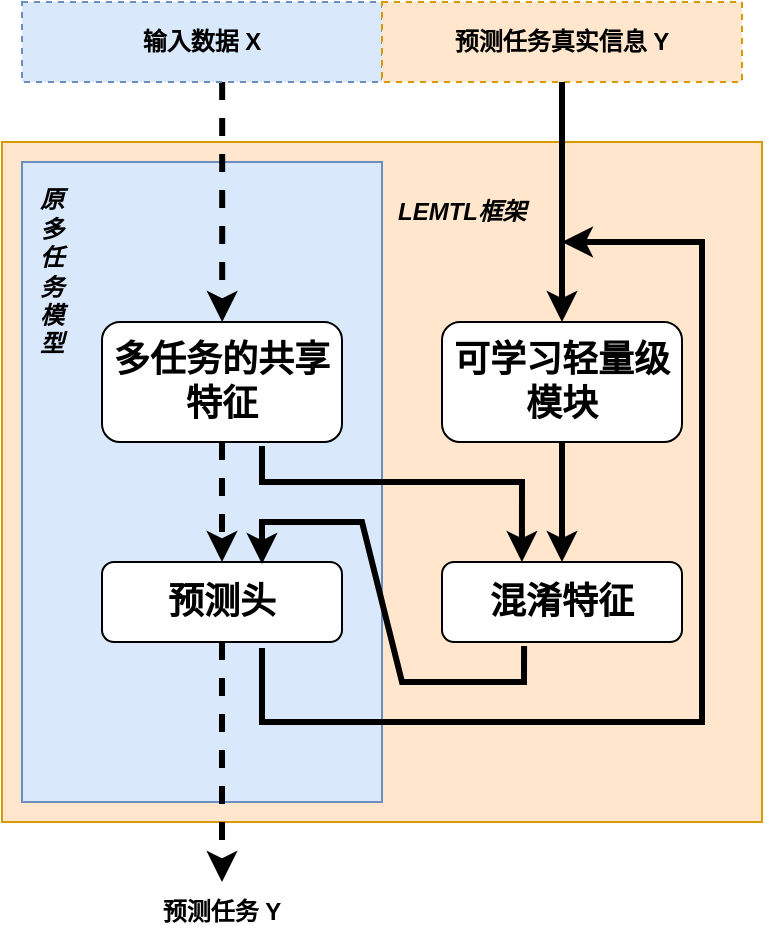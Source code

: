 <mxfile version="24.7.16">
  <diagram name="Page-1" id="u_PIz6emV0qA4rtQVPPR">
    <mxGraphModel dx="1434" dy="746" grid="1" gridSize="10" guides="1" tooltips="1" connect="1" arrows="1" fold="1" page="1" pageScale="1" pageWidth="827" pageHeight="1169" math="0" shadow="0">
      <root>
        <mxCell id="0" />
        <mxCell id="1" parent="0" />
        <mxCell id="fJKymjy_2eBl3symt3s9-21" value="" style="rounded=0;whiteSpace=wrap;html=1;fillColor=#ffe6cc;strokeColor=#d79b00;" parent="1" vertex="1">
          <mxGeometry x="150" y="150" width="380" height="340" as="geometry" />
        </mxCell>
        <mxCell id="fJKymjy_2eBl3symt3s9-20" value="" style="rounded=0;whiteSpace=wrap;html=1;fillColor=#dae8fc;strokeColor=#6c8ebf;" parent="1" vertex="1">
          <mxGeometry x="160" y="160" width="180" height="320" as="geometry" />
        </mxCell>
        <mxCell id="fJKymjy_2eBl3symt3s9-1" value="&lt;b&gt;&lt;font style=&quot;font-size: 18px;&quot;&gt;多任务的共享特征&lt;/font&gt;&lt;/b&gt;" style="rounded=1;whiteSpace=wrap;html=1;" parent="1" vertex="1">
          <mxGeometry x="200" y="240" width="120" height="60" as="geometry" />
        </mxCell>
        <mxCell id="fJKymjy_2eBl3symt3s9-2" value="&lt;b&gt;&lt;font style=&quot;font-size: 18px;&quot;&gt;预测头&lt;/font&gt;&lt;/b&gt;" style="rounded=1;whiteSpace=wrap;html=1;" parent="1" vertex="1">
          <mxGeometry x="200" y="360" width="120" height="40" as="geometry" />
        </mxCell>
        <mxCell id="fJKymjy_2eBl3symt3s9-3" value="&lt;b&gt;&lt;font style=&quot;font-size: 18px;&quot;&gt;可学习轻量级模块&lt;/font&gt;&lt;/b&gt;" style="rounded=1;whiteSpace=wrap;html=1;" parent="1" vertex="1">
          <mxGeometry x="370" y="240" width="120" height="60" as="geometry" />
        </mxCell>
        <mxCell id="fJKymjy_2eBl3symt3s9-9" value="" style="edgeStyle=orthogonalEdgeStyle;rounded=0;orthogonalLoop=1;jettySize=auto;html=1;exitX=0.556;exitY=1;exitDx=0;exitDy=0;exitPerimeter=0;fillColor=#d5e8d4;strokeColor=#000000;strokeWidth=3;dashed=1;" parent="1" source="fJKymjy_2eBl3symt3s9-5" target="fJKymjy_2eBl3symt3s9-1" edge="1">
          <mxGeometry relative="1" as="geometry">
            <mxPoint x="260" y="130" as="sourcePoint" />
            <Array as="points">
              <mxPoint x="260" y="190" />
              <mxPoint x="260" y="190" />
            </Array>
          </mxGeometry>
        </mxCell>
        <mxCell id="fJKymjy_2eBl3symt3s9-5" value="&lt;b&gt;输入数据 X&lt;/b&gt;" style="text;html=1;align=center;verticalAlign=middle;whiteSpace=wrap;rounded=0;fillColor=#dae8fc;strokeColor=#6c8ebf;dashed=1;strokeWidth=1;" parent="1" vertex="1">
          <mxGeometry x="160" y="80" width="180" height="40" as="geometry" />
        </mxCell>
        <mxCell id="fJKymjy_2eBl3symt3s9-6" value="&lt;b&gt;预测任务真实信息 Y&lt;/b&gt;" style="text;html=1;align=center;verticalAlign=middle;whiteSpace=wrap;rounded=0;fillColor=#ffe6cc;strokeColor=#d79b00;dashed=1;strokeWidth=1;" parent="1" vertex="1">
          <mxGeometry x="340" y="80" width="180" height="40" as="geometry" />
        </mxCell>
        <mxCell id="fJKymjy_2eBl3symt3s9-7" value="" style="endArrow=classic;html=1;rounded=0;exitX=0.5;exitY=1;exitDx=0;exitDy=0;entryX=0.5;entryY=0;entryDx=0;entryDy=0;strokeWidth=3;fillColor=#d5e8d4;strokeColor=#000000;dashed=1;" parent="1" source="fJKymjy_2eBl3symt3s9-1" target="fJKymjy_2eBl3symt3s9-2" edge="1">
          <mxGeometry width="50" height="50" relative="1" as="geometry">
            <mxPoint x="270" y="170" as="sourcePoint" />
            <mxPoint x="270" y="250" as="targetPoint" />
          </mxGeometry>
        </mxCell>
        <mxCell id="fJKymjy_2eBl3symt3s9-8" value="" style="endArrow=classic;html=1;rounded=0;strokeWidth=3;" parent="1" edge="1">
          <mxGeometry width="50" height="50" relative="1" as="geometry">
            <mxPoint x="280" y="403" as="sourcePoint" />
            <mxPoint x="430" y="200" as="targetPoint" />
            <Array as="points">
              <mxPoint x="280" y="440" />
              <mxPoint x="500" y="440" />
              <mxPoint x="500" y="200" />
            </Array>
          </mxGeometry>
        </mxCell>
        <mxCell id="fJKymjy_2eBl3symt3s9-11" value="" style="edgeStyle=orthogonalEdgeStyle;rounded=0;orthogonalLoop=1;jettySize=auto;html=1;entryX=0.5;entryY=0;entryDx=0;entryDy=0;exitX=0.5;exitY=1;exitDx=0;exitDy=0;strokeWidth=3;" parent="1" source="fJKymjy_2eBl3symt3s9-6" target="fJKymjy_2eBl3symt3s9-3" edge="1">
          <mxGeometry relative="1" as="geometry">
            <mxPoint x="430" y="130" as="sourcePoint" />
            <mxPoint x="420" y="230" as="targetPoint" />
          </mxGeometry>
        </mxCell>
        <mxCell id="fJKymjy_2eBl3symt3s9-14" value="" style="endArrow=classic;html=1;rounded=0;exitX=0.5;exitY=1;exitDx=0;exitDy=0;entryX=0.5;entryY=0;entryDx=0;entryDy=0;fillColor=#d5e8d4;strokeColor=#000000;strokeWidth=3;dashed=1;" parent="1" source="fJKymjy_2eBl3symt3s9-2" target="fJKymjy_2eBl3symt3s9-15" edge="1">
          <mxGeometry width="50" height="50" relative="1" as="geometry">
            <mxPoint x="390" y="410" as="sourcePoint" />
            <mxPoint x="260" y="490" as="targetPoint" />
          </mxGeometry>
        </mxCell>
        <mxCell id="fJKymjy_2eBl3symt3s9-15" value="&lt;b&gt;预测任务 Y&lt;/b&gt;" style="text;html=1;align=center;verticalAlign=middle;whiteSpace=wrap;rounded=0;" parent="1" vertex="1">
          <mxGeometry x="200" y="520" width="120" height="30" as="geometry" />
        </mxCell>
        <mxCell id="fJKymjy_2eBl3symt3s9-16" value="&lt;b&gt;&lt;font style=&quot;font-size: 18px;&quot;&gt;混淆特征&lt;/font&gt;&lt;/b&gt;" style="rounded=1;whiteSpace=wrap;html=1;" parent="1" vertex="1">
          <mxGeometry x="370" y="360" width="120" height="40" as="geometry" />
        </mxCell>
        <mxCell id="fJKymjy_2eBl3symt3s9-17" value="" style="endArrow=classic;html=1;rounded=0;exitX=0.5;exitY=1;exitDx=0;exitDy=0;entryX=0.5;entryY=0;entryDx=0;entryDy=0;strokeWidth=3;" parent="1" source="fJKymjy_2eBl3symt3s9-3" target="fJKymjy_2eBl3symt3s9-16" edge="1">
          <mxGeometry width="50" height="50" relative="1" as="geometry">
            <mxPoint x="390" y="410" as="sourcePoint" />
            <mxPoint x="440" y="360" as="targetPoint" />
          </mxGeometry>
        </mxCell>
        <mxCell id="fJKymjy_2eBl3symt3s9-18" value="" style="endArrow=classic;html=1;rounded=0;entryX=0.333;entryY=0;entryDx=0;entryDy=0;entryPerimeter=0;strokeWidth=3;" parent="1" target="fJKymjy_2eBl3symt3s9-16" edge="1">
          <mxGeometry width="50" height="50" relative="1" as="geometry">
            <mxPoint x="280" y="302" as="sourcePoint" />
            <mxPoint x="380" y="330" as="targetPoint" />
            <Array as="points">
              <mxPoint x="280" y="320" />
              <mxPoint x="410" y="320" />
            </Array>
          </mxGeometry>
        </mxCell>
        <mxCell id="fJKymjy_2eBl3symt3s9-19" value="" style="endArrow=classic;html=1;rounded=0;exitX=0.342;exitY=1.05;exitDx=0;exitDy=0;exitPerimeter=0;strokeWidth=3;" parent="1" source="fJKymjy_2eBl3symt3s9-16" edge="1">
          <mxGeometry width="50" height="50" relative="1" as="geometry">
            <mxPoint x="400" y="420" as="sourcePoint" />
            <mxPoint x="280" y="361" as="targetPoint" />
            <Array as="points">
              <mxPoint x="411" y="420" />
              <mxPoint x="350" y="420" />
              <mxPoint x="330" y="340" />
              <mxPoint x="280" y="340" />
            </Array>
          </mxGeometry>
        </mxCell>
        <mxCell id="qYPAdmig81G31VO67d0S-3" value="&lt;i&gt;&lt;b&gt;原&lt;/b&gt;&lt;/i&gt;&lt;div&gt;&lt;i&gt;&lt;b&gt;多&lt;/b&gt;&lt;/i&gt;&lt;/div&gt;&lt;div&gt;&lt;i&gt;&lt;b&gt;任&lt;/b&gt;&lt;/i&gt;&lt;/div&gt;&lt;div&gt;&lt;i&gt;&lt;b&gt;务&lt;/b&gt;&lt;/i&gt;&lt;/div&gt;&lt;div&gt;&lt;i&gt;&lt;b&gt;模&lt;/b&gt;&lt;/i&gt;&lt;/div&gt;&lt;div&gt;&lt;i&gt;&lt;b&gt;型&lt;/b&gt;&lt;/i&gt;&lt;/div&gt;" style="text;html=1;align=center;verticalAlign=middle;whiteSpace=wrap;rounded=0;" vertex="1" parent="1">
          <mxGeometry x="160" y="170" width="30" height="90" as="geometry" />
        </mxCell>
        <mxCell id="qYPAdmig81G31VO67d0S-4" value="&lt;b&gt;&lt;i&gt;LEMTL框架&lt;/i&gt;&lt;/b&gt;" style="text;html=1;align=center;verticalAlign=middle;whiteSpace=wrap;rounded=0;" vertex="1" parent="1">
          <mxGeometry x="340" y="170" width="80" height="30" as="geometry" />
        </mxCell>
      </root>
    </mxGraphModel>
  </diagram>
</mxfile>
